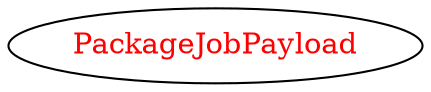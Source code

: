 digraph dependencyGraph {
 concentrate=true;
 ranksep="2.0";
 rankdir="LR"; 
 splines="ortho";
"PackageJobPayload" [fontcolor="red"];
}